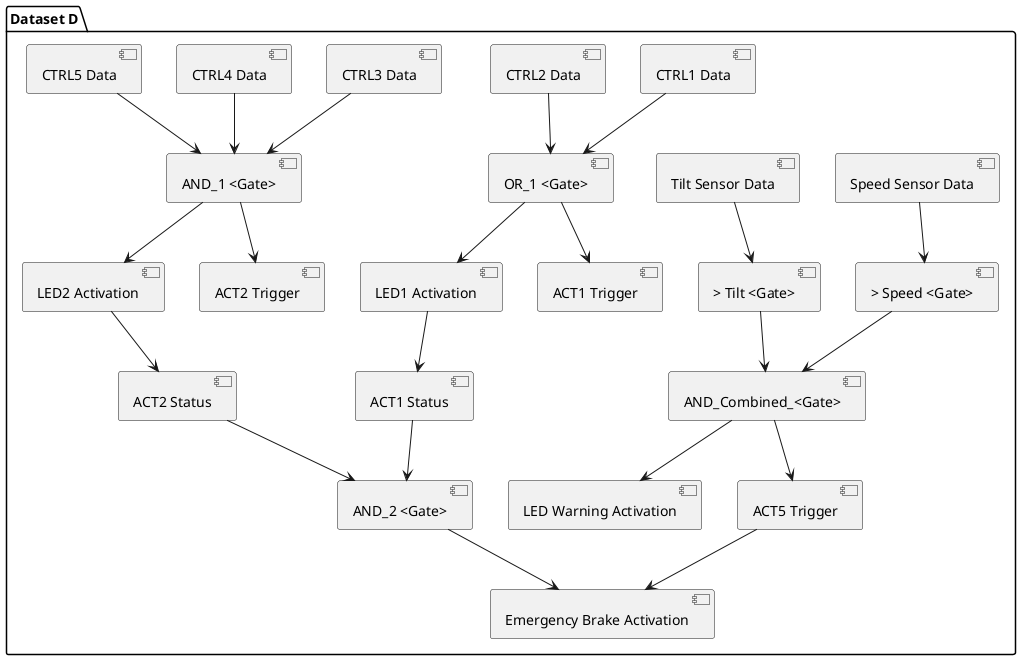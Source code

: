 @startuml
package "Dataset D" {
  [Speed Sensor Data] --> [> Speed <Gate>]
  [Tilt Sensor Data] --> [> Tilt <Gate>]
  [> Speed <Gate>] --> [AND_Combined_<Gate>]
  [> Tilt <Gate>] --> [AND_Combined_<Gate>]
  [AND_Combined_<Gate>] --> [LED Warning Activation]
  [AND_Combined_<Gate>] --> [ACT5 Trigger]

  [CTRL1 Data] --> [OR_1 <Gate>]
  [CTRL2 Data] --> [OR_1 <Gate>]
  [OR_1 <Gate>] --> [LED1 Activation]
  [OR_1 <Gate>] --> [ACT1 Trigger]

  [CTRL3 Data] --> [AND_1 <Gate>]
  [CTRL4 Data] --> [AND_1 <Gate>]
  [CTRL5 Data] --> [AND_1 <Gate>]
  [AND_1 <Gate>] --> [LED2 Activation]
  [AND_1 <Gate>] --> [ACT2 Trigger]

  [LED1 Activation] --> [ACT1 Status]
  [LED2 Activation] --> [ACT2 Status]
  [ACT1 Status] --> [AND_2 <Gate>]
  [ACT2 Status] --> [AND_2 <Gate>]
  [AND_2 <Gate>] --> [Emergency Brake Activation]

  [ACT5 Trigger] --> [Emergency Brake Activation]
}
@enduml
